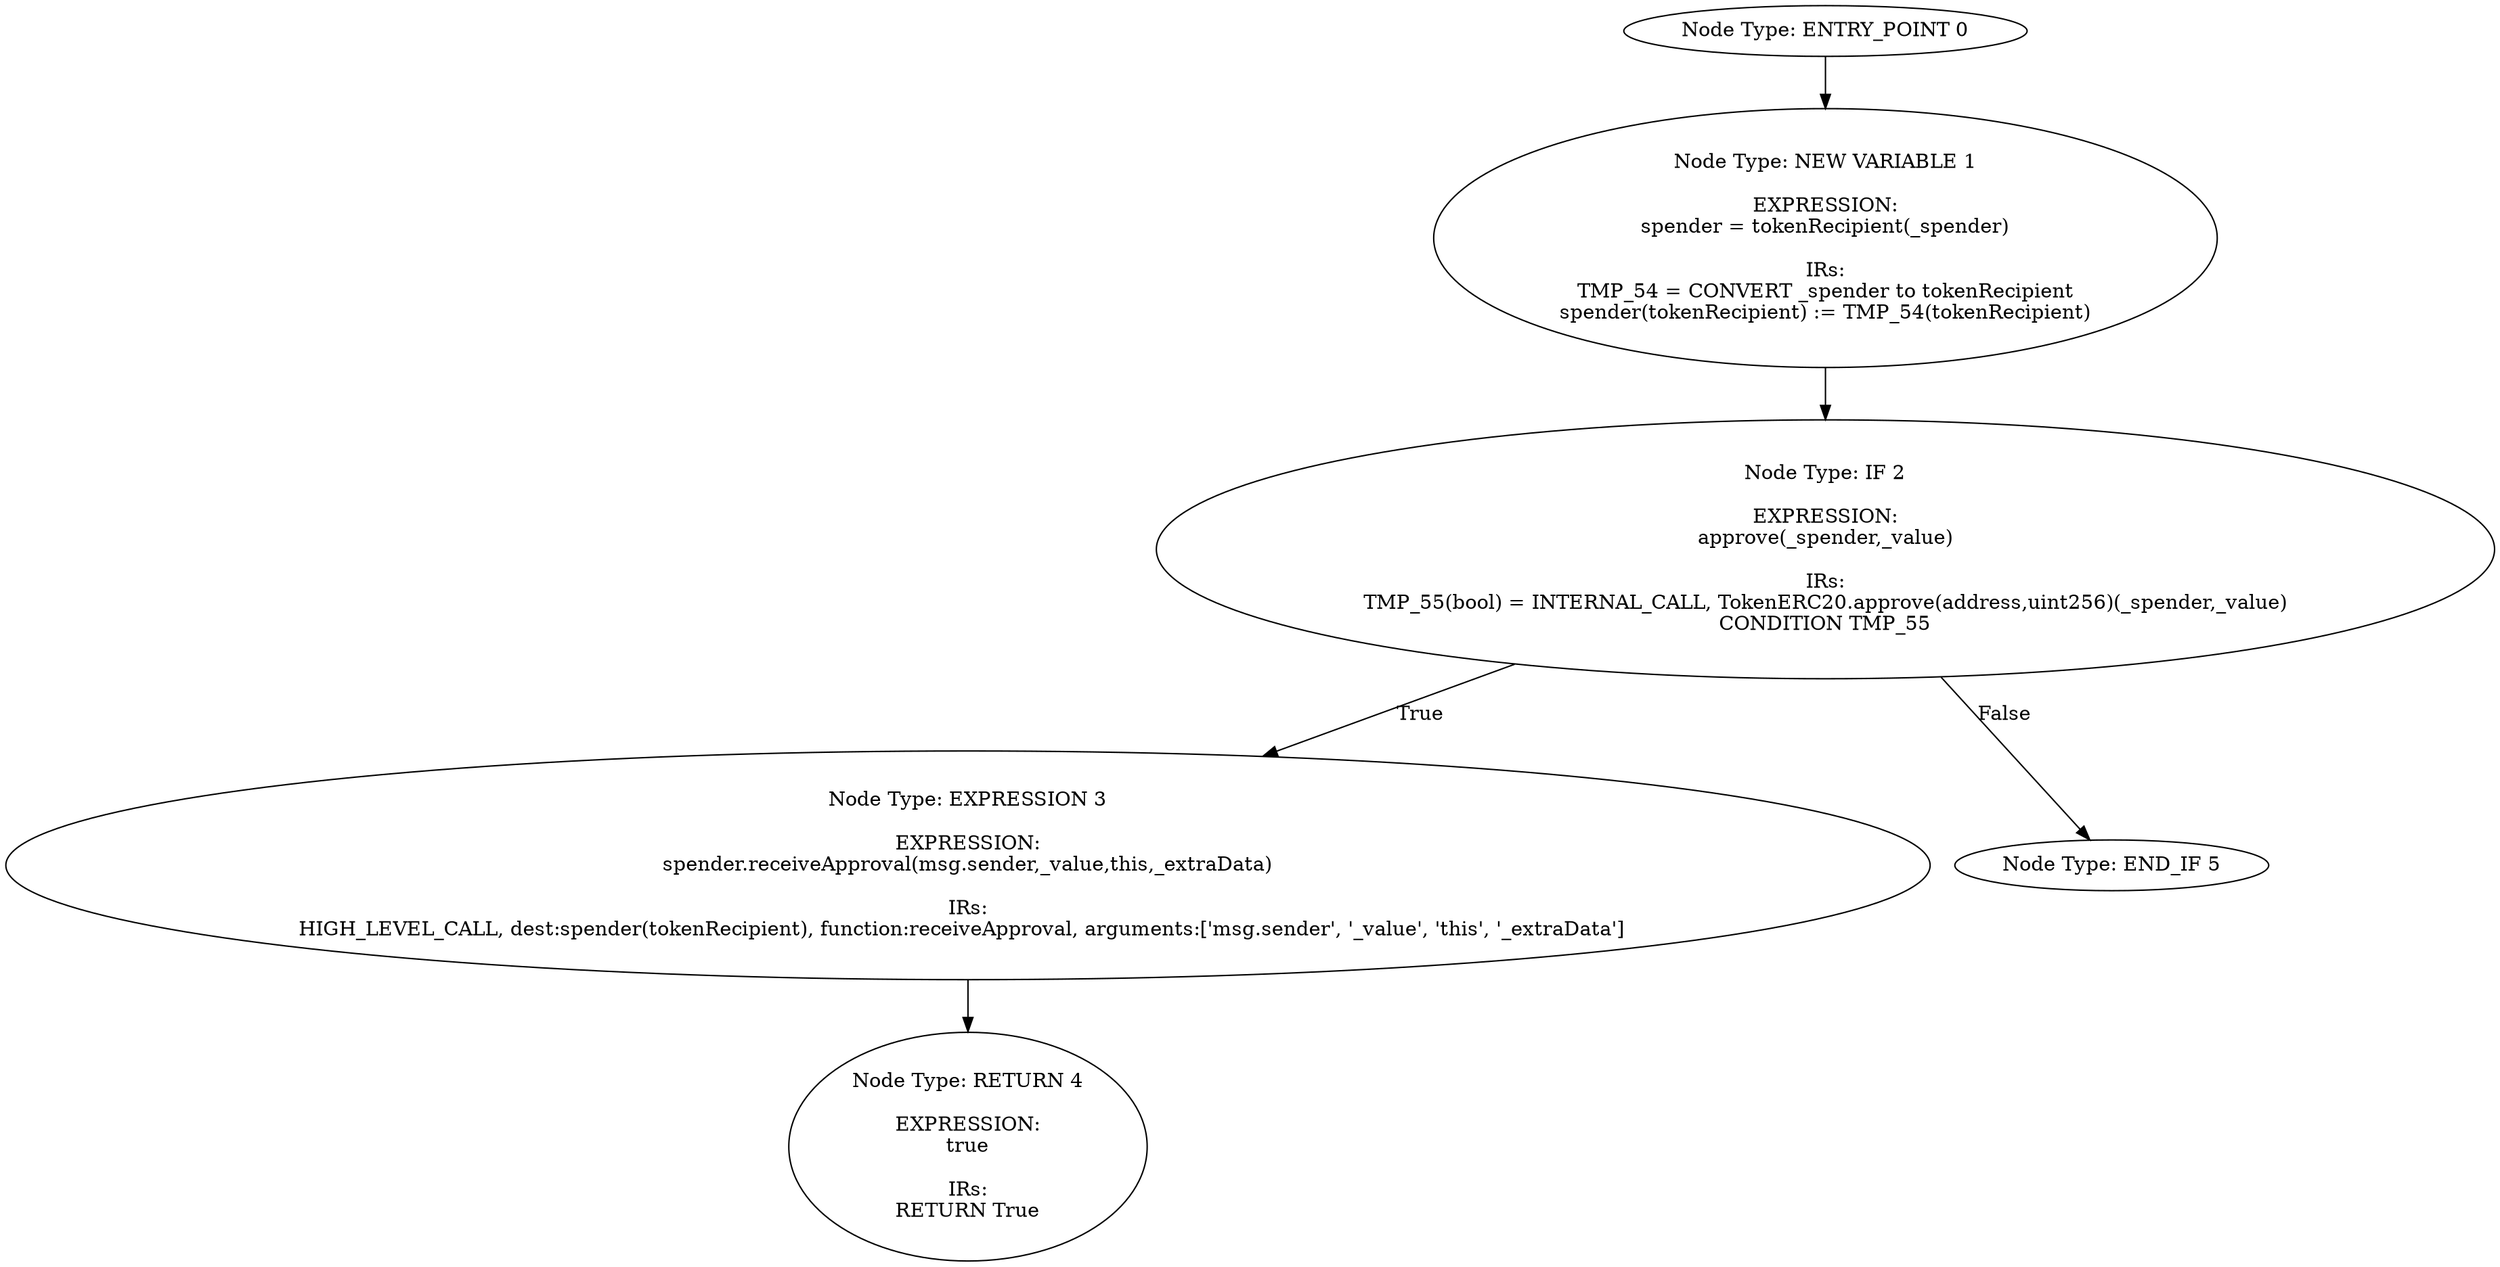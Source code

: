 digraph{
0[label="Node Type: ENTRY_POINT 0
"];
0->1;
1[label="Node Type: NEW VARIABLE 1

EXPRESSION:
spender = tokenRecipient(_spender)

IRs:
TMP_54 = CONVERT _spender to tokenRecipient
spender(tokenRecipient) := TMP_54(tokenRecipient)"];
1->2;
2[label="Node Type: IF 2

EXPRESSION:
approve(_spender,_value)

IRs:
TMP_55(bool) = INTERNAL_CALL, TokenERC20.approve(address,uint256)(_spender,_value)
CONDITION TMP_55"];
2->3[label="True"];
2->5[label="False"];
3[label="Node Type: EXPRESSION 3

EXPRESSION:
spender.receiveApproval(msg.sender,_value,this,_extraData)

IRs:
HIGH_LEVEL_CALL, dest:spender(tokenRecipient), function:receiveApproval, arguments:['msg.sender', '_value', 'this', '_extraData']  "];
3->4;
4[label="Node Type: RETURN 4

EXPRESSION:
true

IRs:
RETURN True"];
5[label="Node Type: END_IF 5
"];
}
